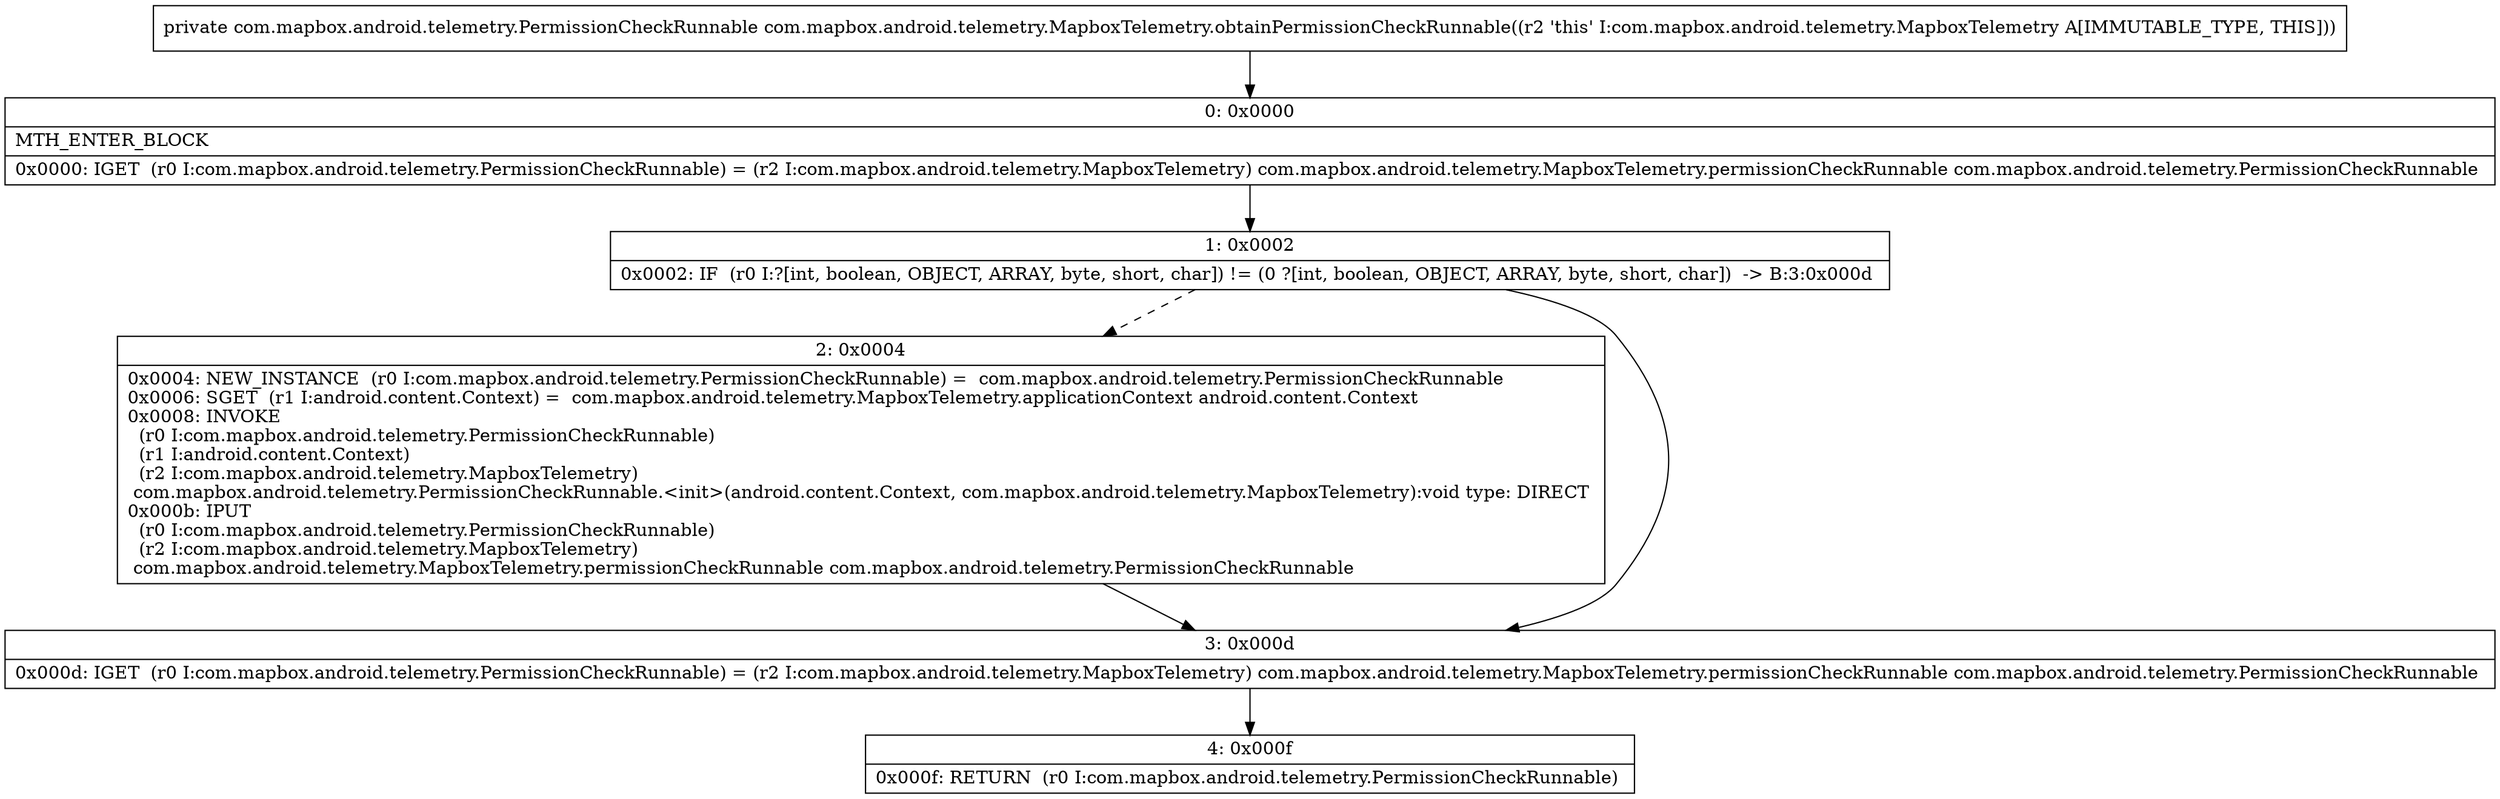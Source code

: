 digraph "CFG forcom.mapbox.android.telemetry.MapboxTelemetry.obtainPermissionCheckRunnable()Lcom\/mapbox\/android\/telemetry\/PermissionCheckRunnable;" {
Node_0 [shape=record,label="{0\:\ 0x0000|MTH_ENTER_BLOCK\l|0x0000: IGET  (r0 I:com.mapbox.android.telemetry.PermissionCheckRunnable) = (r2 I:com.mapbox.android.telemetry.MapboxTelemetry) com.mapbox.android.telemetry.MapboxTelemetry.permissionCheckRunnable com.mapbox.android.telemetry.PermissionCheckRunnable \l}"];
Node_1 [shape=record,label="{1\:\ 0x0002|0x0002: IF  (r0 I:?[int, boolean, OBJECT, ARRAY, byte, short, char]) != (0 ?[int, boolean, OBJECT, ARRAY, byte, short, char])  \-\> B:3:0x000d \l}"];
Node_2 [shape=record,label="{2\:\ 0x0004|0x0004: NEW_INSTANCE  (r0 I:com.mapbox.android.telemetry.PermissionCheckRunnable) =  com.mapbox.android.telemetry.PermissionCheckRunnable \l0x0006: SGET  (r1 I:android.content.Context) =  com.mapbox.android.telemetry.MapboxTelemetry.applicationContext android.content.Context \l0x0008: INVOKE  \l  (r0 I:com.mapbox.android.telemetry.PermissionCheckRunnable)\l  (r1 I:android.content.Context)\l  (r2 I:com.mapbox.android.telemetry.MapboxTelemetry)\l com.mapbox.android.telemetry.PermissionCheckRunnable.\<init\>(android.content.Context, com.mapbox.android.telemetry.MapboxTelemetry):void type: DIRECT \l0x000b: IPUT  \l  (r0 I:com.mapbox.android.telemetry.PermissionCheckRunnable)\l  (r2 I:com.mapbox.android.telemetry.MapboxTelemetry)\l com.mapbox.android.telemetry.MapboxTelemetry.permissionCheckRunnable com.mapbox.android.telemetry.PermissionCheckRunnable \l}"];
Node_3 [shape=record,label="{3\:\ 0x000d|0x000d: IGET  (r0 I:com.mapbox.android.telemetry.PermissionCheckRunnable) = (r2 I:com.mapbox.android.telemetry.MapboxTelemetry) com.mapbox.android.telemetry.MapboxTelemetry.permissionCheckRunnable com.mapbox.android.telemetry.PermissionCheckRunnable \l}"];
Node_4 [shape=record,label="{4\:\ 0x000f|0x000f: RETURN  (r0 I:com.mapbox.android.telemetry.PermissionCheckRunnable) \l}"];
MethodNode[shape=record,label="{private com.mapbox.android.telemetry.PermissionCheckRunnable com.mapbox.android.telemetry.MapboxTelemetry.obtainPermissionCheckRunnable((r2 'this' I:com.mapbox.android.telemetry.MapboxTelemetry A[IMMUTABLE_TYPE, THIS])) }"];
MethodNode -> Node_0;
Node_0 -> Node_1;
Node_1 -> Node_2[style=dashed];
Node_1 -> Node_3;
Node_2 -> Node_3;
Node_3 -> Node_4;
}

